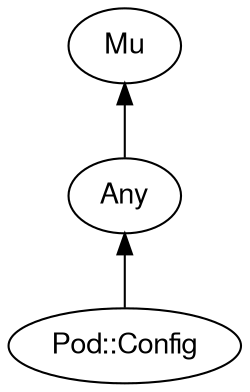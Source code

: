 digraph "perl6-type-graph" {
    rankdir=BT;
    splines=polyline;
    overlap=false; 
    graph [truecolor=true bgcolor="#FFFFFF"];
    // Types
    "Pod::Config" [color="#000000", fontcolor="#000000", href="/type/Pod::Config", fontname="FreeSans"];
    "Mu" [color="#000000", fontcolor="#000000", href="/type/Mu", fontname="FreeSans"];
    "Any" [color="#000000", fontcolor="#000000", href="/type/Any", fontname="FreeSans"];

    // Superclasses
    "Pod::Config" -> "Any" [color="#000000"];
    "Any" -> "Mu" [color="#000000"];

    // Roles
}
